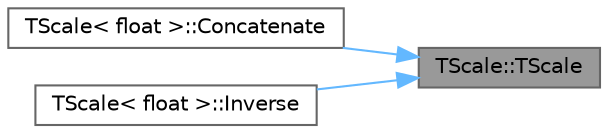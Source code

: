 digraph "TScale::TScale"
{
 // INTERACTIVE_SVG=YES
 // LATEX_PDF_SIZE
  bgcolor="transparent";
  edge [fontname=Helvetica,fontsize=10,labelfontname=Helvetica,labelfontsize=10];
  node [fontname=Helvetica,fontsize=10,shape=box,height=0.2,width=0.4];
  rankdir="RL";
  Node1 [id="Node000001",label="TScale::TScale",height=0.2,width=0.4,color="gray40", fillcolor="grey60", style="filled", fontcolor="black",tooltip="Ctor."];
  Node1 -> Node2 [id="edge1_Node000001_Node000002",dir="back",color="steelblue1",style="solid",tooltip=" "];
  Node2 [id="Node000002",label="TScale\< float \>::Concatenate",height=0.2,width=0.4,color="grey40", fillcolor="white", style="filled",URL="$d1/d33/classTScale.html#a53721fb4bece8e1363cc344f3fe3f113",tooltip=" "];
  Node1 -> Node3 [id="edge2_Node000001_Node000003",dir="back",color="steelblue1",style="solid",tooltip=" "];
  Node3 [id="Node000003",label="TScale\< float \>::Inverse",height=0.2,width=0.4,color="grey40", fillcolor="white", style="filled",URL="$d1/d33/classTScale.html#a6c39f8f132877dae257fce3023cc0aa5",tooltip=" "];
}
